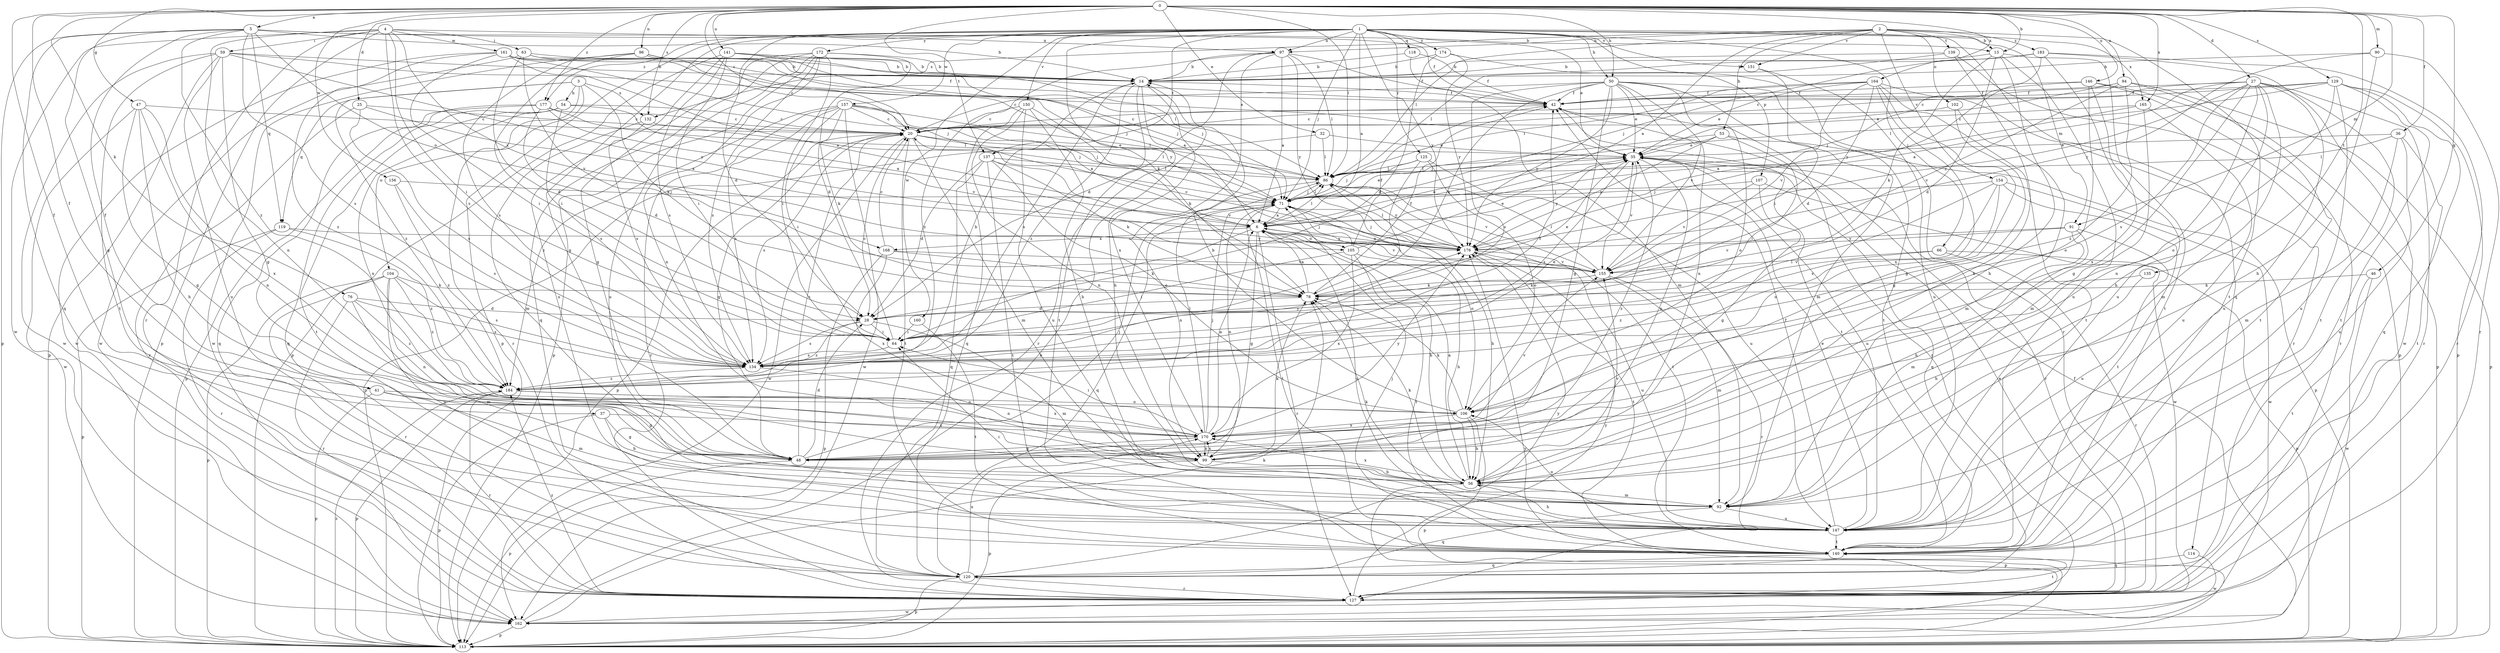 strict digraph  {
0;
1;
2;
3;
4;
5;
6;
13;
14;
20;
25;
27;
28;
32;
35;
36;
37;
41;
42;
46;
47;
48;
50;
53;
54;
56;
59;
63;
64;
66;
71;
76;
78;
86;
90;
91;
92;
94;
96;
97;
99;
102;
104;
105;
106;
107;
113;
114;
118;
119;
120;
125;
127;
129;
132;
134;
135;
137;
139;
140;
141;
146;
147;
150;
151;
154;
155;
156;
157;
160;
161;
162;
164;
165;
168;
170;
172;
174;
176;
177;
183;
184;
0 -> 5  [label=a];
0 -> 13  [label=b];
0 -> 20  [label=c];
0 -> 25  [label=d];
0 -> 27  [label=d];
0 -> 32  [label=e];
0 -> 36  [label=f];
0 -> 37  [label=f];
0 -> 41  [label=f];
0 -> 46  [label=g];
0 -> 47  [label=g];
0 -> 50  [label=h];
0 -> 76  [label=k];
0 -> 86  [label=l];
0 -> 90  [label=m];
0 -> 91  [label=m];
0 -> 94  [label=n];
0 -> 96  [label=n];
0 -> 129  [label=s];
0 -> 132  [label=s];
0 -> 135  [label=t];
0 -> 137  [label=t];
0 -> 141  [label=u];
0 -> 146  [label=u];
0 -> 156  [label=w];
0 -> 164  [label=x];
0 -> 165  [label=x];
0 -> 177  [label=z];
1 -> 6  [label=a];
1 -> 28  [label=d];
1 -> 35  [label=e];
1 -> 48  [label=g];
1 -> 50  [label=h];
1 -> 66  [label=j];
1 -> 71  [label=j];
1 -> 78  [label=k];
1 -> 91  [label=m];
1 -> 97  [label=n];
1 -> 107  [label=p];
1 -> 113  [label=p];
1 -> 114  [label=q];
1 -> 118  [label=q];
1 -> 125  [label=r];
1 -> 137  [label=t];
1 -> 150  [label=v];
1 -> 151  [label=v];
1 -> 157  [label=w];
1 -> 160  [label=w];
1 -> 165  [label=x];
1 -> 172  [label=y];
1 -> 174  [label=y];
1 -> 176  [label=y];
1 -> 177  [label=z];
2 -> 6  [label=a];
2 -> 13  [label=b];
2 -> 53  [label=h];
2 -> 86  [label=l];
2 -> 97  [label=n];
2 -> 102  [label=o];
2 -> 132  [label=s];
2 -> 139  [label=t];
2 -> 140  [label=t];
2 -> 151  [label=v];
2 -> 154  [label=v];
2 -> 183  [label=z];
3 -> 54  [label=h];
3 -> 78  [label=k];
3 -> 104  [label=o];
3 -> 119  [label=q];
3 -> 127  [label=r];
3 -> 132  [label=s];
3 -> 184  [label=z];
4 -> 59  [label=i];
4 -> 63  [label=i];
4 -> 64  [label=i];
4 -> 97  [label=n];
4 -> 99  [label=n];
4 -> 113  [label=p];
4 -> 127  [label=r];
4 -> 134  [label=s];
4 -> 161  [label=w];
4 -> 162  [label=w];
4 -> 168  [label=x];
5 -> 13  [label=b];
5 -> 14  [label=b];
5 -> 41  [label=f];
5 -> 42  [label=f];
5 -> 48  [label=g];
5 -> 105  [label=o];
5 -> 113  [label=p];
5 -> 119  [label=q];
5 -> 120  [label=q];
5 -> 134  [label=s];
5 -> 184  [label=z];
6 -> 35  [label=e];
6 -> 48  [label=g];
6 -> 56  [label=h];
6 -> 64  [label=i];
6 -> 86  [label=l];
6 -> 105  [label=o];
6 -> 127  [label=r];
6 -> 147  [label=u];
6 -> 155  [label=v];
6 -> 168  [label=x];
6 -> 176  [label=y];
13 -> 14  [label=b];
13 -> 28  [label=d];
13 -> 56  [label=h];
13 -> 78  [label=k];
13 -> 140  [label=t];
13 -> 147  [label=u];
14 -> 42  [label=f];
14 -> 56  [label=h];
14 -> 127  [label=r];
14 -> 134  [label=s];
14 -> 140  [label=t];
14 -> 184  [label=z];
20 -> 35  [label=e];
20 -> 48  [label=g];
20 -> 86  [label=l];
20 -> 92  [label=m];
20 -> 113  [label=p];
20 -> 134  [label=s];
20 -> 140  [label=t];
20 -> 162  [label=w];
25 -> 6  [label=a];
25 -> 20  [label=c];
25 -> 127  [label=r];
25 -> 134  [label=s];
27 -> 6  [label=a];
27 -> 20  [label=c];
27 -> 42  [label=f];
27 -> 48  [label=g];
27 -> 56  [label=h];
27 -> 92  [label=m];
27 -> 99  [label=n];
27 -> 127  [label=r];
27 -> 134  [label=s];
27 -> 140  [label=t];
27 -> 147  [label=u];
27 -> 176  [label=y];
28 -> 64  [label=i];
28 -> 92  [label=m];
28 -> 134  [label=s];
28 -> 184  [label=z];
32 -> 35  [label=e];
32 -> 86  [label=l];
32 -> 113  [label=p];
35 -> 86  [label=l];
35 -> 99  [label=n];
35 -> 120  [label=q];
35 -> 127  [label=r];
35 -> 134  [label=s];
35 -> 147  [label=u];
35 -> 155  [label=v];
35 -> 176  [label=y];
36 -> 35  [label=e];
36 -> 86  [label=l];
36 -> 92  [label=m];
36 -> 140  [label=t];
36 -> 147  [label=u];
37 -> 48  [label=g];
37 -> 56  [label=h];
37 -> 113  [label=p];
37 -> 170  [label=x];
41 -> 48  [label=g];
41 -> 92  [label=m];
41 -> 106  [label=o];
41 -> 113  [label=p];
42 -> 20  [label=c];
42 -> 127  [label=r];
42 -> 140  [label=t];
46 -> 78  [label=k];
46 -> 140  [label=t];
46 -> 162  [label=w];
47 -> 20  [label=c];
47 -> 48  [label=g];
47 -> 56  [label=h];
47 -> 99  [label=n];
47 -> 162  [label=w];
47 -> 170  [label=x];
48 -> 20  [label=c];
48 -> 28  [label=d];
48 -> 71  [label=j];
48 -> 113  [label=p];
50 -> 20  [label=c];
50 -> 35  [label=e];
50 -> 42  [label=f];
50 -> 48  [label=g];
50 -> 78  [label=k];
50 -> 92  [label=m];
50 -> 99  [label=n];
50 -> 106  [label=o];
50 -> 134  [label=s];
50 -> 140  [label=t];
50 -> 155  [label=v];
50 -> 176  [label=y];
53 -> 35  [label=e];
53 -> 64  [label=i];
53 -> 71  [label=j];
53 -> 113  [label=p];
53 -> 176  [label=y];
54 -> 6  [label=a];
54 -> 20  [label=c];
54 -> 120  [label=q];
54 -> 134  [label=s];
54 -> 140  [label=t];
54 -> 170  [label=x];
56 -> 6  [label=a];
56 -> 78  [label=k];
56 -> 92  [label=m];
56 -> 113  [label=p];
56 -> 155  [label=v];
56 -> 170  [label=x];
59 -> 14  [label=b];
59 -> 48  [label=g];
59 -> 71  [label=j];
59 -> 113  [label=p];
59 -> 140  [label=t];
59 -> 147  [label=u];
59 -> 162  [label=w];
59 -> 176  [label=y];
63 -> 14  [label=b];
63 -> 28  [label=d];
63 -> 35  [label=e];
63 -> 42  [label=f];
63 -> 155  [label=v];
63 -> 162  [label=w];
64 -> 20  [label=c];
64 -> 134  [label=s];
66 -> 113  [label=p];
66 -> 127  [label=r];
66 -> 155  [label=v];
66 -> 184  [label=z];
71 -> 6  [label=a];
71 -> 35  [label=e];
71 -> 56  [label=h];
71 -> 86  [label=l];
71 -> 99  [label=n];
71 -> 106  [label=o];
71 -> 120  [label=q];
71 -> 140  [label=t];
76 -> 28  [label=d];
76 -> 92  [label=m];
76 -> 127  [label=r];
76 -> 134  [label=s];
76 -> 184  [label=z];
78 -> 6  [label=a];
78 -> 28  [label=d];
78 -> 35  [label=e];
78 -> 42  [label=f];
86 -> 71  [label=j];
86 -> 99  [label=n];
86 -> 140  [label=t];
86 -> 155  [label=v];
86 -> 176  [label=y];
90 -> 14  [label=b];
90 -> 56  [label=h];
90 -> 127  [label=r];
90 -> 176  [label=y];
91 -> 56  [label=h];
91 -> 92  [label=m];
91 -> 147  [label=u];
91 -> 155  [label=v];
91 -> 176  [label=y];
92 -> 78  [label=k];
92 -> 120  [label=q];
92 -> 147  [label=u];
94 -> 42  [label=f];
94 -> 71  [label=j];
94 -> 113  [label=p];
94 -> 140  [label=t];
94 -> 155  [label=v];
94 -> 184  [label=z];
96 -> 14  [label=b];
96 -> 64  [label=i];
96 -> 71  [label=j];
96 -> 134  [label=s];
96 -> 162  [label=w];
96 -> 176  [label=y];
97 -> 6  [label=a];
97 -> 14  [label=b];
97 -> 28  [label=d];
97 -> 42  [label=f];
97 -> 86  [label=l];
97 -> 170  [label=x];
97 -> 176  [label=y];
97 -> 184  [label=z];
99 -> 35  [label=z];
99 -> 56  [label=h];
99 -> 78  [label=k];
99 -> 113  [label=p];
99 -> 170  [label=x];
102 -> 20  [label=c];
102 -> 48  [label=g];
102 -> 92  [label=m];
104 -> 78  [label=k];
104 -> 99  [label=n];
104 -> 113  [label=p];
104 -> 127  [label=r];
104 -> 134  [label=s];
104 -> 147  [label=u];
104 -> 184  [label=z];
105 -> 35  [label=e];
105 -> 42  [label=f];
105 -> 56  [label=h];
105 -> 64  [label=i];
105 -> 71  [label=j];
105 -> 140  [label=t];
105 -> 170  [label=x];
106 -> 14  [label=b];
106 -> 56  [label=h];
106 -> 78  [label=k];
106 -> 113  [label=p];
106 -> 170  [label=x];
107 -> 48  [label=g];
107 -> 71  [label=j];
107 -> 155  [label=v];
107 -> 162  [label=w];
113 -> 42  [label=f];
113 -> 176  [label=y];
113 -> 184  [label=z];
114 -> 120  [label=q];
114 -> 162  [label=w];
118 -> 14  [label=b];
118 -> 42  [label=f];
118 -> 92  [label=m];
119 -> 113  [label=p];
119 -> 127  [label=r];
119 -> 176  [label=y];
119 -> 184  [label=z];
120 -> 113  [label=p];
120 -> 127  [label=r];
120 -> 170  [label=x];
120 -> 176  [label=y];
125 -> 64  [label=i];
125 -> 71  [label=j];
125 -> 86  [label=l];
125 -> 106  [label=o];
125 -> 147  [label=u];
127 -> 35  [label=e];
127 -> 140  [label=t];
127 -> 162  [label=w];
127 -> 176  [label=y];
127 -> 184  [label=z];
129 -> 20  [label=c];
129 -> 42  [label=f];
129 -> 86  [label=l];
129 -> 106  [label=o];
129 -> 120  [label=q];
129 -> 127  [label=r];
129 -> 140  [label=t];
129 -> 147  [label=u];
132 -> 71  [label=j];
132 -> 92  [label=m];
132 -> 134  [label=s];
134 -> 14  [label=b];
134 -> 35  [label=e];
134 -> 42  [label=f];
134 -> 99  [label=n];
134 -> 176  [label=y];
134 -> 184  [label=z];
135 -> 56  [label=h];
135 -> 78  [label=k];
137 -> 28  [label=d];
137 -> 78  [label=k];
137 -> 86  [label=l];
137 -> 106  [label=o];
137 -> 120  [label=q];
137 -> 140  [label=t];
137 -> 155  [label=v];
139 -> 14  [label=b];
139 -> 56  [label=h];
139 -> 86  [label=l];
139 -> 113  [label=p];
140 -> 71  [label=j];
140 -> 120  [label=q];
141 -> 6  [label=a];
141 -> 14  [label=b];
141 -> 64  [label=i];
141 -> 71  [label=j];
141 -> 86  [label=l];
141 -> 113  [label=p];
141 -> 134  [label=s];
141 -> 147  [label=u];
146 -> 35  [label=e];
146 -> 42  [label=f];
146 -> 106  [label=o];
146 -> 113  [label=p];
146 -> 127  [label=r];
146 -> 170  [label=x];
147 -> 35  [label=e];
147 -> 42  [label=f];
147 -> 56  [label=h];
147 -> 64  [label=i];
147 -> 106  [label=o];
147 -> 140  [label=t];
150 -> 20  [label=c];
150 -> 56  [label=h];
150 -> 78  [label=k];
150 -> 99  [label=n];
150 -> 120  [label=q];
150 -> 147  [label=u];
151 -> 64  [label=i];
151 -> 147  [label=u];
154 -> 64  [label=i];
154 -> 71  [label=j];
154 -> 106  [label=o];
154 -> 134  [label=s];
154 -> 140  [label=t];
154 -> 162  [label=w];
155 -> 78  [label=k];
155 -> 86  [label=l];
155 -> 92  [label=m];
155 -> 127  [label=r];
156 -> 71  [label=j];
156 -> 134  [label=s];
156 -> 184  [label=z];
157 -> 6  [label=a];
157 -> 20  [label=c];
157 -> 64  [label=i];
157 -> 71  [label=j];
157 -> 78  [label=k];
157 -> 86  [label=l];
157 -> 127  [label=r];
157 -> 134  [label=s];
157 -> 162  [label=w];
157 -> 184  [label=z];
160 -> 64  [label=i];
160 -> 140  [label=t];
161 -> 6  [label=a];
161 -> 14  [label=b];
161 -> 20  [label=c];
161 -> 42  [label=f];
161 -> 64  [label=i];
161 -> 71  [label=j];
161 -> 162  [label=w];
161 -> 184  [label=z];
162 -> 14  [label=b];
162 -> 78  [label=k];
162 -> 113  [label=p];
164 -> 28  [label=d];
164 -> 35  [label=e];
164 -> 42  [label=f];
164 -> 48  [label=g];
164 -> 86  [label=l];
164 -> 127  [label=r];
164 -> 140  [label=t];
164 -> 155  [label=v];
164 -> 170  [label=x];
165 -> 6  [label=a];
165 -> 20  [label=c];
165 -> 92  [label=m];
165 -> 147  [label=u];
168 -> 20  [label=c];
168 -> 78  [label=k];
168 -> 113  [label=p];
168 -> 155  [label=v];
168 -> 170  [label=x];
170 -> 6  [label=a];
170 -> 48  [label=g];
170 -> 64  [label=i];
170 -> 71  [label=j];
170 -> 86  [label=l];
170 -> 99  [label=n];
170 -> 155  [label=v];
170 -> 176  [label=y];
172 -> 14  [label=b];
172 -> 28  [label=d];
172 -> 48  [label=g];
172 -> 64  [label=i];
172 -> 99  [label=n];
172 -> 113  [label=p];
172 -> 120  [label=q];
172 -> 134  [label=s];
172 -> 147  [label=u];
174 -> 14  [label=b];
174 -> 28  [label=d];
174 -> 127  [label=r];
174 -> 176  [label=y];
176 -> 6  [label=a];
176 -> 20  [label=c];
176 -> 71  [label=j];
176 -> 86  [label=l];
176 -> 140  [label=t];
176 -> 147  [label=u];
176 -> 155  [label=v];
177 -> 20  [label=c];
177 -> 28  [label=d];
177 -> 86  [label=l];
177 -> 113  [label=p];
177 -> 120  [label=q];
177 -> 155  [label=v];
183 -> 14  [label=b];
183 -> 71  [label=j];
183 -> 113  [label=p];
183 -> 147  [label=u];
183 -> 162  [label=w];
183 -> 176  [label=y];
184 -> 106  [label=o];
184 -> 113  [label=p];
184 -> 127  [label=r];
184 -> 170  [label=x];
}

